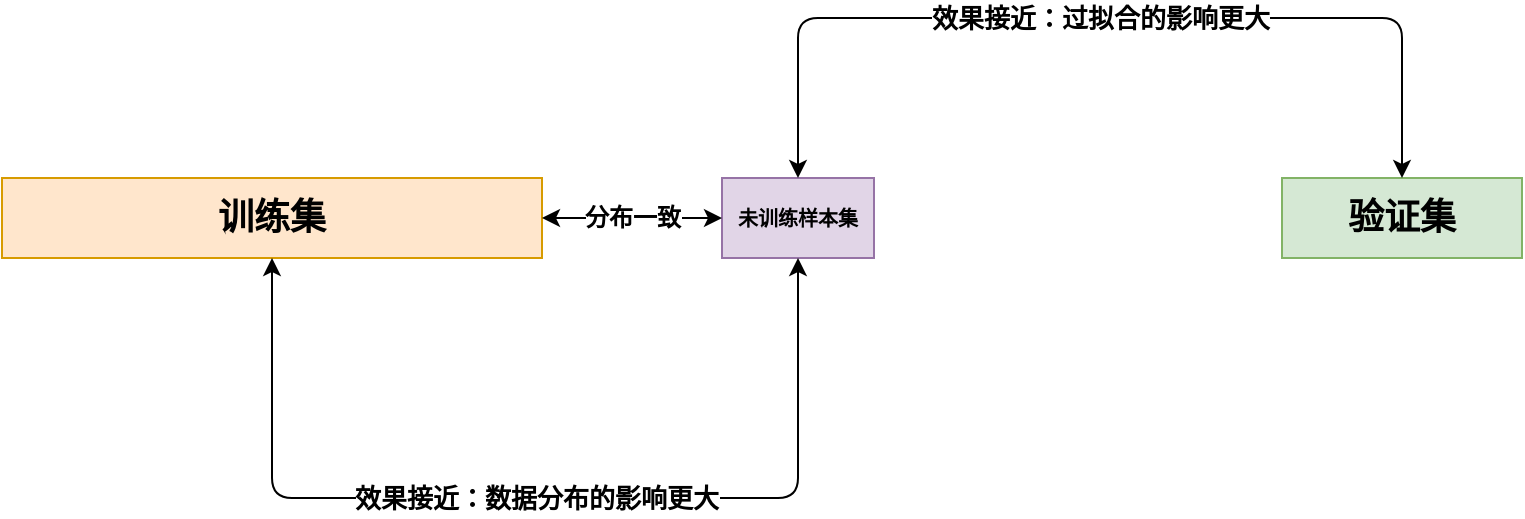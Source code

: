 <mxfile version="13.0.1" type="device"><diagram id="UpIo-Ej8rwmtqurTy5__" name="Page-1"><mxGraphModel dx="1422" dy="763" grid="1" gridSize="10" guides="1" tooltips="1" connect="1" arrows="1" fold="1" page="1" pageScale="1" pageWidth="827" pageHeight="1169" math="0" shadow="0"><root><mxCell id="0"/><mxCell id="1" parent="0"/><mxCell id="eCAckybVHoZD9DhMeuKs-1" value="&lt;b&gt;&lt;font style=&quot;font-size: 18px&quot;&gt;训练集&lt;/font&gt;&lt;/b&gt;" style="rounded=0;whiteSpace=wrap;html=1;fillColor=#ffe6cc;strokeColor=#d79b00;" vertex="1" parent="1"><mxGeometry x="40" y="200" width="270" height="40" as="geometry"/></mxCell><mxCell id="eCAckybVHoZD9DhMeuKs-2" value="&lt;span style=&quot;font-size: 10px;&quot;&gt;&lt;b style=&quot;font-size: 10px;&quot;&gt;未训练样本集&lt;/b&gt;&lt;/span&gt;" style="rounded=0;whiteSpace=wrap;html=1;fillColor=#e1d5e7;strokeColor=#9673a6;fontSize=10;" vertex="1" parent="1"><mxGeometry x="400" y="200" width="76" height="40" as="geometry"/></mxCell><mxCell id="eCAckybVHoZD9DhMeuKs-3" value="&lt;b&gt;&lt;font style=&quot;font-size: 18px&quot;&gt;验证集&lt;/font&gt;&lt;/b&gt;" style="rounded=0;whiteSpace=wrap;html=1;fillColor=#d5e8d4;strokeColor=#82b366;" vertex="1" parent="1"><mxGeometry x="680" y="200" width="120" height="40" as="geometry"/></mxCell><mxCell id="eCAckybVHoZD9DhMeuKs-5" value="分布一致" style="endArrow=classic;startArrow=classic;html=1;strokeWidth=1;fontSize=12;exitX=1;exitY=0.5;exitDx=0;exitDy=0;entryX=0;entryY=0.5;entryDx=0;entryDy=0;fontStyle=1" edge="1" parent="1" source="eCAckybVHoZD9DhMeuKs-1" target="eCAckybVHoZD9DhMeuKs-2"><mxGeometry width="50" height="50" relative="1" as="geometry"><mxPoint x="390" y="420" as="sourcePoint"/><mxPoint x="440" y="370" as="targetPoint"/></mxGeometry></mxCell><mxCell id="eCAckybVHoZD9DhMeuKs-7" value="效果接近：数据分布的影响更大" style="endArrow=classic;startArrow=classic;html=1;strokeWidth=1;fontSize=13;exitX=0.5;exitY=1;exitDx=0;exitDy=0;entryX=0.5;entryY=1;entryDx=0;entryDy=0;rounded=1;fontStyle=1" edge="1" parent="1" source="eCAckybVHoZD9DhMeuKs-1" target="eCAckybVHoZD9DhMeuKs-2"><mxGeometry width="50" height="50" relative="1" as="geometry"><mxPoint x="390" y="420" as="sourcePoint"/><mxPoint x="440" y="370" as="targetPoint"/><Array as="points"><mxPoint x="175" y="360"/><mxPoint x="438" y="360"/></Array></mxGeometry></mxCell><mxCell id="eCAckybVHoZD9DhMeuKs-8" value="效果接近：过拟合的影响更大" style="endArrow=classic;startArrow=classic;html=1;strokeWidth=1;fontSize=13;exitX=0.5;exitY=0;exitDx=0;exitDy=0;entryX=0.5;entryY=0;entryDx=0;entryDy=0;rounded=1;fontStyle=1" edge="1" parent="1" source="eCAckybVHoZD9DhMeuKs-2" target="eCAckybVHoZD9DhMeuKs-3"><mxGeometry width="50" height="50" relative="1" as="geometry"><mxPoint x="390" y="320" as="sourcePoint"/><mxPoint x="440" y="270" as="targetPoint"/><Array as="points"><mxPoint x="438" y="120"/><mxPoint x="740" y="120"/></Array></mxGeometry></mxCell></root></mxGraphModel></diagram></mxfile>